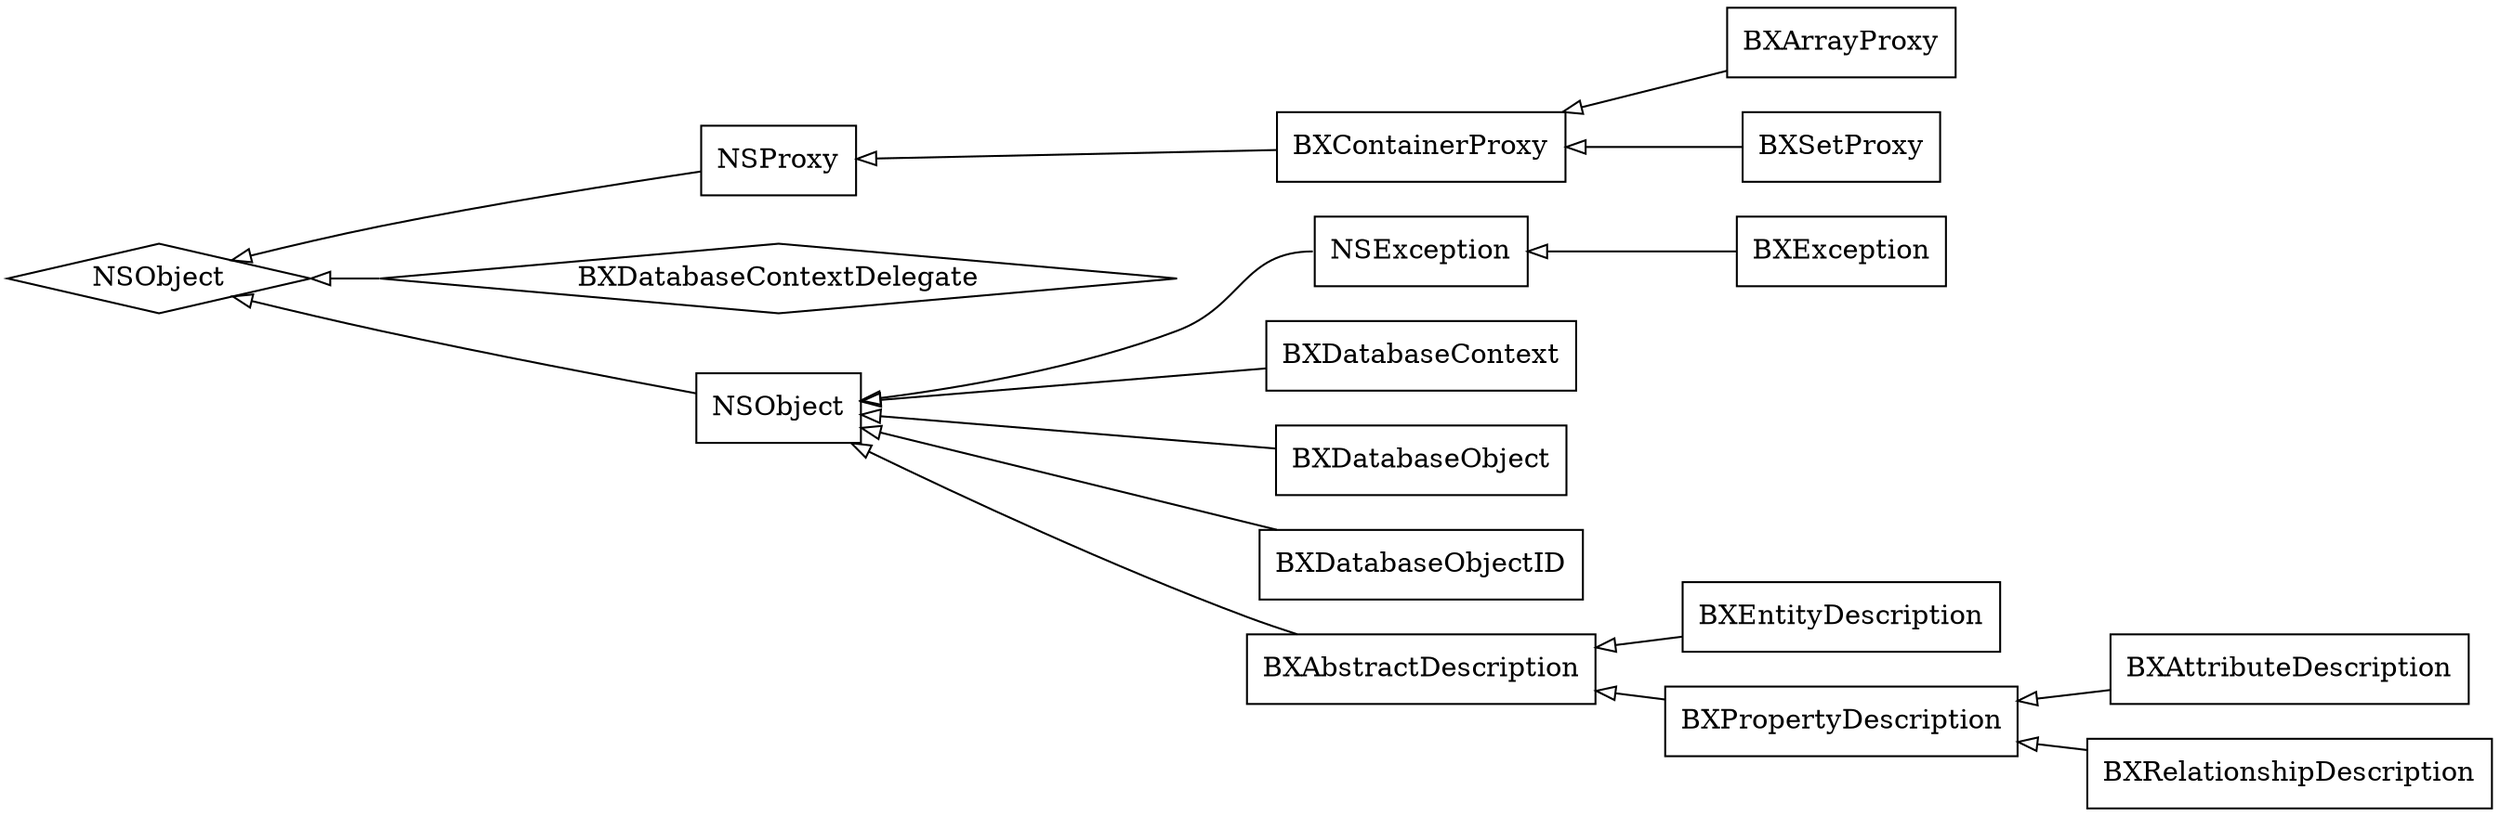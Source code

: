 digraph baseten_class_hierarchy
{
	compound=true;
	rankdir="RL";
	
	node [shape = box]
		NSObject
		NSProxy
		NSException
		BXDatabaseContext
		BXDatabaseObject
		BXDatabaseObjectID
		BXException
		
		BXAbstractDescription
		BXEntityDescription
		BXPropertyDescription
		BXAttributeDescription
		BXRelationshipDescription
		
		BXContainerProxy
		BXArrayProxy
		BXSetProxy;
		
	node [shape = diamond]
		NSObjectProtocol [label = NSObject]
		BXDatabaseContextDelegate;
		
	edge [arrowhead = onormal]
		NSObject -> NSObjectProtocol 
		NSProxy -> NSObjectProtocol
		BXDatabaseContext -> NSObject
		BXDatabaseObject -> NSObject
		BXDatabaseObjectID -> NSObject

		NSException:w -> NSObject
		BXException -> NSException
	
		BXAbstractDescription -> NSObject
		BXEntityDescription -> BXAbstractDescription
		BXPropertyDescription -> BXAbstractDescription
		BXAttributeDescription -> BXPropertyDescription
		BXRelationshipDescription -> BXPropertyDescription
	
		BXContainerProxy -> NSProxy
		BXArrayProxy -> BXContainerProxy
		BXSetProxy -> BXContainerProxy
	
		BXDatabaseContextDelegate -> NSObjectProtocol;
}